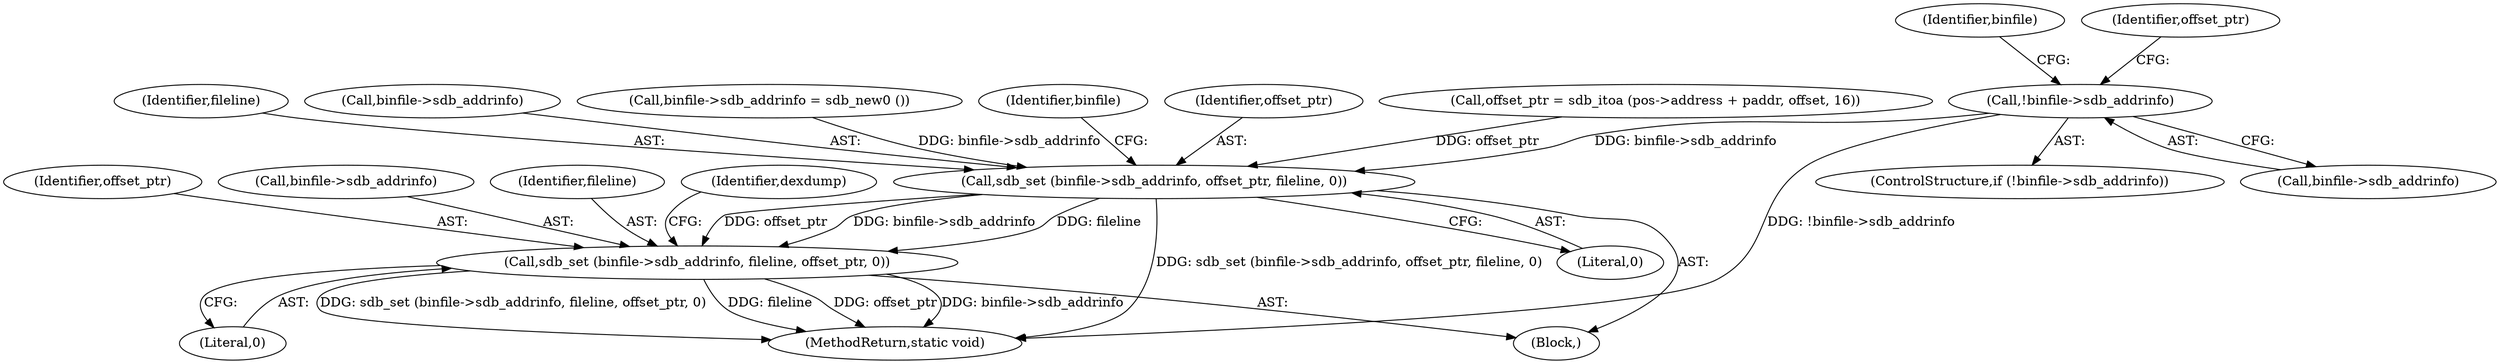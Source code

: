 digraph "0_radare2_252afb1cff9676f3ae1f341a28448bf2c8b6e308@pointer" {
"1001005" [label="(Call,!binfile->sdb_addrinfo)"];
"1001031" [label="(Call,sdb_set (binfile->sdb_addrinfo, offset_ptr, fileline, 0))"];
"1001038" [label="(Call,sdb_set (binfile->sdb_addrinfo, fileline, offset_ptr, 0))"];
"1001010" [label="(Call,binfile->sdb_addrinfo = sdb_new0 ())"];
"1001005" [label="(Call,!binfile->sdb_addrinfo)"];
"1001040" [label="(Identifier,binfile)"];
"1001035" [label="(Identifier,offset_ptr)"];
"1001043" [label="(Identifier,offset_ptr)"];
"1001021" [label="(Call,offset_ptr = sdb_itoa (pos->address + paddr, offset, 16))"];
"1001038" [label="(Call,sdb_set (binfile->sdb_addrinfo, fileline, offset_ptr, 0))"];
"1001036" [label="(Identifier,fileline)"];
"1001044" [label="(Literal,0)"];
"1001039" [label="(Call,binfile->sdb_addrinfo)"];
"1001042" [label="(Identifier,fileline)"];
"1001032" [label="(Call,binfile->sdb_addrinfo)"];
"1001004" [label="(ControlStructure,if (!binfile->sdb_addrinfo))"];
"1001006" [label="(Call,binfile->sdb_addrinfo)"];
"1001020" [label="(Block,)"];
"1001193" [label="(MethodReturn,static void)"];
"1001047" [label="(Identifier,dexdump)"];
"1001031" [label="(Call,sdb_set (binfile->sdb_addrinfo, offset_ptr, fileline, 0))"];
"1001037" [label="(Literal,0)"];
"1001012" [label="(Identifier,binfile)"];
"1001022" [label="(Identifier,offset_ptr)"];
"1001005" -> "1001004"  [label="AST: "];
"1001005" -> "1001006"  [label="CFG: "];
"1001006" -> "1001005"  [label="AST: "];
"1001012" -> "1001005"  [label="CFG: "];
"1001022" -> "1001005"  [label="CFG: "];
"1001005" -> "1001193"  [label="DDG: !binfile->sdb_addrinfo"];
"1001005" -> "1001031"  [label="DDG: binfile->sdb_addrinfo"];
"1001031" -> "1001020"  [label="AST: "];
"1001031" -> "1001037"  [label="CFG: "];
"1001032" -> "1001031"  [label="AST: "];
"1001035" -> "1001031"  [label="AST: "];
"1001036" -> "1001031"  [label="AST: "];
"1001037" -> "1001031"  [label="AST: "];
"1001040" -> "1001031"  [label="CFG: "];
"1001031" -> "1001193"  [label="DDG: sdb_set (binfile->sdb_addrinfo, offset_ptr, fileline, 0)"];
"1001010" -> "1001031"  [label="DDG: binfile->sdb_addrinfo"];
"1001021" -> "1001031"  [label="DDG: offset_ptr"];
"1001031" -> "1001038"  [label="DDG: binfile->sdb_addrinfo"];
"1001031" -> "1001038"  [label="DDG: fileline"];
"1001031" -> "1001038"  [label="DDG: offset_ptr"];
"1001038" -> "1001020"  [label="AST: "];
"1001038" -> "1001044"  [label="CFG: "];
"1001039" -> "1001038"  [label="AST: "];
"1001042" -> "1001038"  [label="AST: "];
"1001043" -> "1001038"  [label="AST: "];
"1001044" -> "1001038"  [label="AST: "];
"1001047" -> "1001038"  [label="CFG: "];
"1001038" -> "1001193"  [label="DDG: sdb_set (binfile->sdb_addrinfo, fileline, offset_ptr, 0)"];
"1001038" -> "1001193"  [label="DDG: fileline"];
"1001038" -> "1001193"  [label="DDG: offset_ptr"];
"1001038" -> "1001193"  [label="DDG: binfile->sdb_addrinfo"];
}
